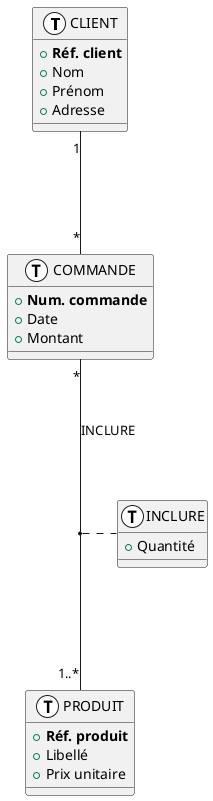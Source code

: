 @startuml "basic"

!define Table(x) class "x" << (T,#FFFFFF) >>
!define pk(x) <b>x</b>

Table("CLIENT") {
    {field} + pk(Réf. client)
    {field} + Nom
    {field} + Prénom
    {field} + Adresse
}

"CLIENT" "1" --- "*" "COMMANDE"

Table("COMMANDE") {
    {field} + pk(Num. commande)
    {field} + Date
    {field} + Montant
}

"COMMANDE" "*" --- "1..*" "PRODUIT": "INCLURE"
("COMMANDE", "PRODUIT") .. "INCLURE"
Table("INCLURE") {
    {field} + Quantité
}

Table("PRODUIT") {
    {field} + pk(Réf. produit)
    {field} + Libellé
    {field} + Prix unitaire
}

@enduml
